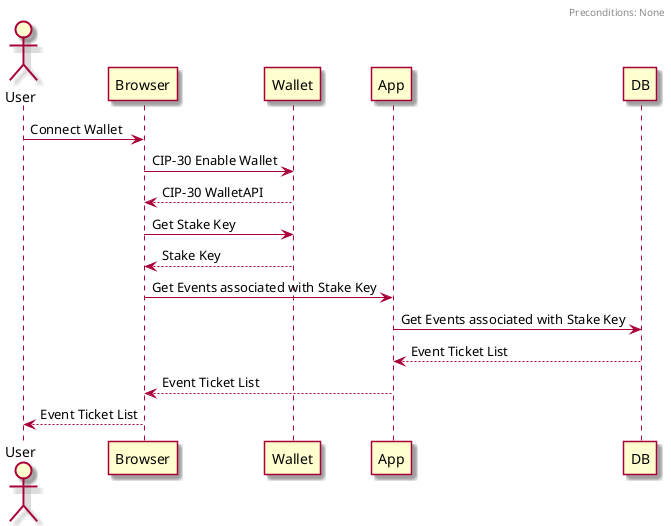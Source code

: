 @startuml wallet-register

skin rose
header Preconditions: None
actor User
User -> Browser : Connect Wallet
Browser -> Wallet : CIP-30 Enable Wallet
Wallet --> Browser : CIP-30 WalletAPI
Browser -> Wallet: Get Stake Key
Wallet --> Browser: Stake Key
Browser -> App : Get Events associated with Stake Key
App -> DB : Get Events associated with Stake Key
DB --> App : Event Ticket List
App --> Browser : Event Ticket List
Browser --> User : Event Ticket List

@enduml
